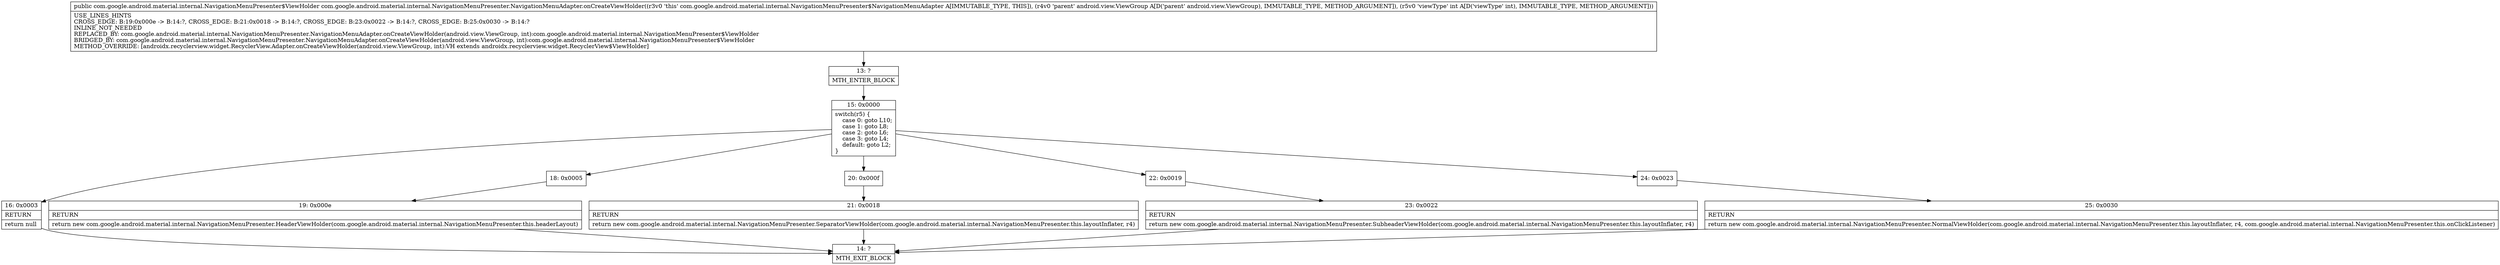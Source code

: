 digraph "CFG forcom.google.android.material.internal.NavigationMenuPresenter.NavigationMenuAdapter.onCreateViewHolder(Landroid\/view\/ViewGroup;I)Lcom\/google\/android\/material\/internal\/NavigationMenuPresenter$ViewHolder;" {
Node_13 [shape=record,label="{13\:\ ?|MTH_ENTER_BLOCK\l}"];
Node_15 [shape=record,label="{15\:\ 0x0000|switch(r5) \{\l    case 0: goto L10;\l    case 1: goto L8;\l    case 2: goto L6;\l    case 3: goto L4;\l    default: goto L2;\l\}\l}"];
Node_16 [shape=record,label="{16\:\ 0x0003|RETURN\l|return null\l}"];
Node_14 [shape=record,label="{14\:\ ?|MTH_EXIT_BLOCK\l}"];
Node_18 [shape=record,label="{18\:\ 0x0005}"];
Node_19 [shape=record,label="{19\:\ 0x000e|RETURN\l|return new com.google.android.material.internal.NavigationMenuPresenter.HeaderViewHolder(com.google.android.material.internal.NavigationMenuPresenter.this.headerLayout)\l}"];
Node_20 [shape=record,label="{20\:\ 0x000f}"];
Node_21 [shape=record,label="{21\:\ 0x0018|RETURN\l|return new com.google.android.material.internal.NavigationMenuPresenter.SeparatorViewHolder(com.google.android.material.internal.NavigationMenuPresenter.this.layoutInflater, r4)\l}"];
Node_22 [shape=record,label="{22\:\ 0x0019}"];
Node_23 [shape=record,label="{23\:\ 0x0022|RETURN\l|return new com.google.android.material.internal.NavigationMenuPresenter.SubheaderViewHolder(com.google.android.material.internal.NavigationMenuPresenter.this.layoutInflater, r4)\l}"];
Node_24 [shape=record,label="{24\:\ 0x0023}"];
Node_25 [shape=record,label="{25\:\ 0x0030|RETURN\l|return new com.google.android.material.internal.NavigationMenuPresenter.NormalViewHolder(com.google.android.material.internal.NavigationMenuPresenter.this.layoutInflater, r4, com.google.android.material.internal.NavigationMenuPresenter.this.onClickListener)\l}"];
MethodNode[shape=record,label="{public com.google.android.material.internal.NavigationMenuPresenter$ViewHolder com.google.android.material.internal.NavigationMenuPresenter.NavigationMenuAdapter.onCreateViewHolder((r3v0 'this' com.google.android.material.internal.NavigationMenuPresenter$NavigationMenuAdapter A[IMMUTABLE_TYPE, THIS]), (r4v0 'parent' android.view.ViewGroup A[D('parent' android.view.ViewGroup), IMMUTABLE_TYPE, METHOD_ARGUMENT]), (r5v0 'viewType' int A[D('viewType' int), IMMUTABLE_TYPE, METHOD_ARGUMENT]))  | USE_LINES_HINTS\lCROSS_EDGE: B:19:0x000e \-\> B:14:?, CROSS_EDGE: B:21:0x0018 \-\> B:14:?, CROSS_EDGE: B:23:0x0022 \-\> B:14:?, CROSS_EDGE: B:25:0x0030 \-\> B:14:?\lINLINE_NOT_NEEDED\lREPLACED_BY: com.google.android.material.internal.NavigationMenuPresenter.NavigationMenuAdapter.onCreateViewHolder(android.view.ViewGroup, int):com.google.android.material.internal.NavigationMenuPresenter$ViewHolder\lBRIDGED_BY: com.google.android.material.internal.NavigationMenuPresenter.NavigationMenuAdapter.onCreateViewHolder(android.view.ViewGroup, int):com.google.android.material.internal.NavigationMenuPresenter$ViewHolder\lMETHOD_OVERRIDE: [androidx.recyclerview.widget.RecyclerView.Adapter.onCreateViewHolder(android.view.ViewGroup, int):VH extends androidx.recyclerview.widget.RecyclerView$ViewHolder]\l}"];
MethodNode -> Node_13;Node_13 -> Node_15;
Node_15 -> Node_16;
Node_15 -> Node_18;
Node_15 -> Node_20;
Node_15 -> Node_22;
Node_15 -> Node_24;
Node_16 -> Node_14;
Node_18 -> Node_19;
Node_19 -> Node_14;
Node_20 -> Node_21;
Node_21 -> Node_14;
Node_22 -> Node_23;
Node_23 -> Node_14;
Node_24 -> Node_25;
Node_25 -> Node_14;
}

